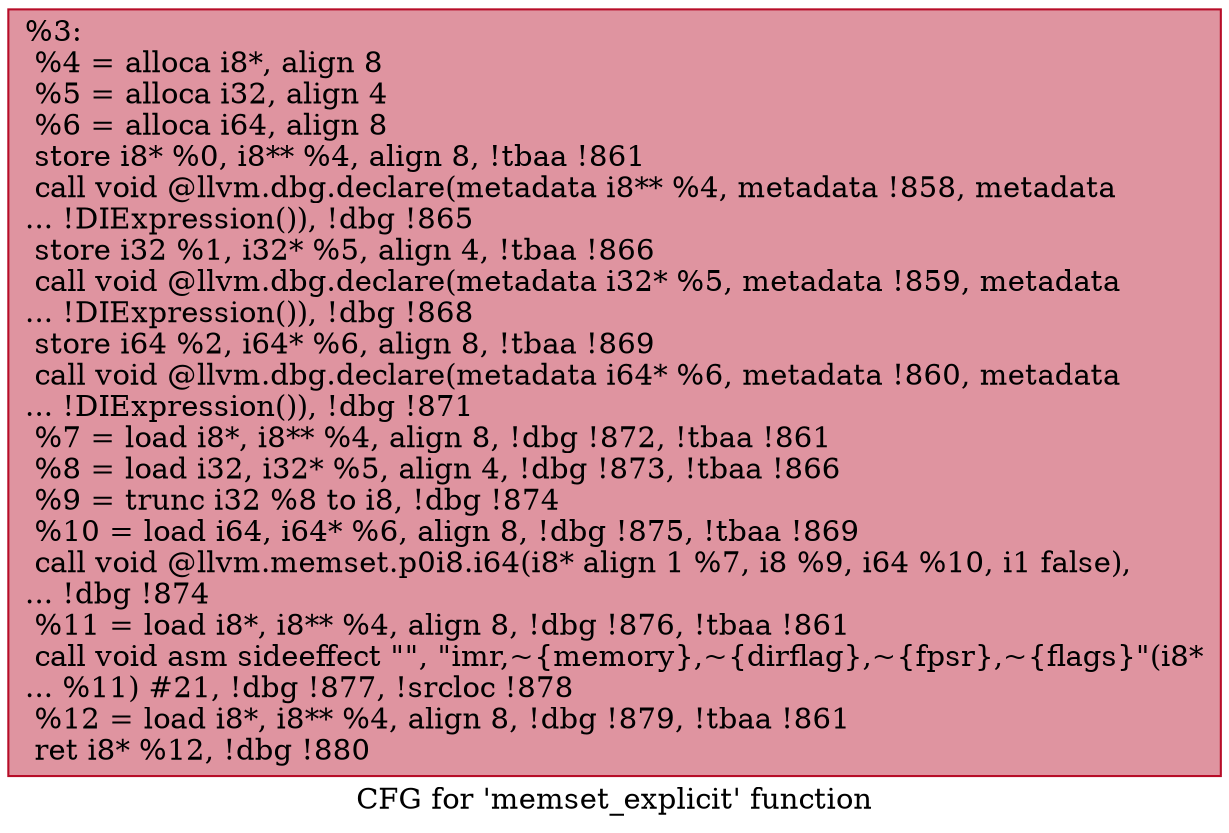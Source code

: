 digraph "CFG for 'memset_explicit' function" {
	label="CFG for 'memset_explicit' function";

	Node0x17f2030 [shape=record,color="#b70d28ff", style=filled, fillcolor="#b70d2870",label="{%3:\l  %4 = alloca i8*, align 8\l  %5 = alloca i32, align 4\l  %6 = alloca i64, align 8\l  store i8* %0, i8** %4, align 8, !tbaa !861\l  call void @llvm.dbg.declare(metadata i8** %4, metadata !858, metadata\l... !DIExpression()), !dbg !865\l  store i32 %1, i32* %5, align 4, !tbaa !866\l  call void @llvm.dbg.declare(metadata i32* %5, metadata !859, metadata\l... !DIExpression()), !dbg !868\l  store i64 %2, i64* %6, align 8, !tbaa !869\l  call void @llvm.dbg.declare(metadata i64* %6, metadata !860, metadata\l... !DIExpression()), !dbg !871\l  %7 = load i8*, i8** %4, align 8, !dbg !872, !tbaa !861\l  %8 = load i32, i32* %5, align 4, !dbg !873, !tbaa !866\l  %9 = trunc i32 %8 to i8, !dbg !874\l  %10 = load i64, i64* %6, align 8, !dbg !875, !tbaa !869\l  call void @llvm.memset.p0i8.i64(i8* align 1 %7, i8 %9, i64 %10, i1 false),\l... !dbg !874\l  %11 = load i8*, i8** %4, align 8, !dbg !876, !tbaa !861\l  call void asm sideeffect \"\", \"imr,~\{memory\},~\{dirflag\},~\{fpsr\},~\{flags\}\"(i8*\l... %11) #21, !dbg !877, !srcloc !878\l  %12 = load i8*, i8** %4, align 8, !dbg !879, !tbaa !861\l  ret i8* %12, !dbg !880\l}"];
}
